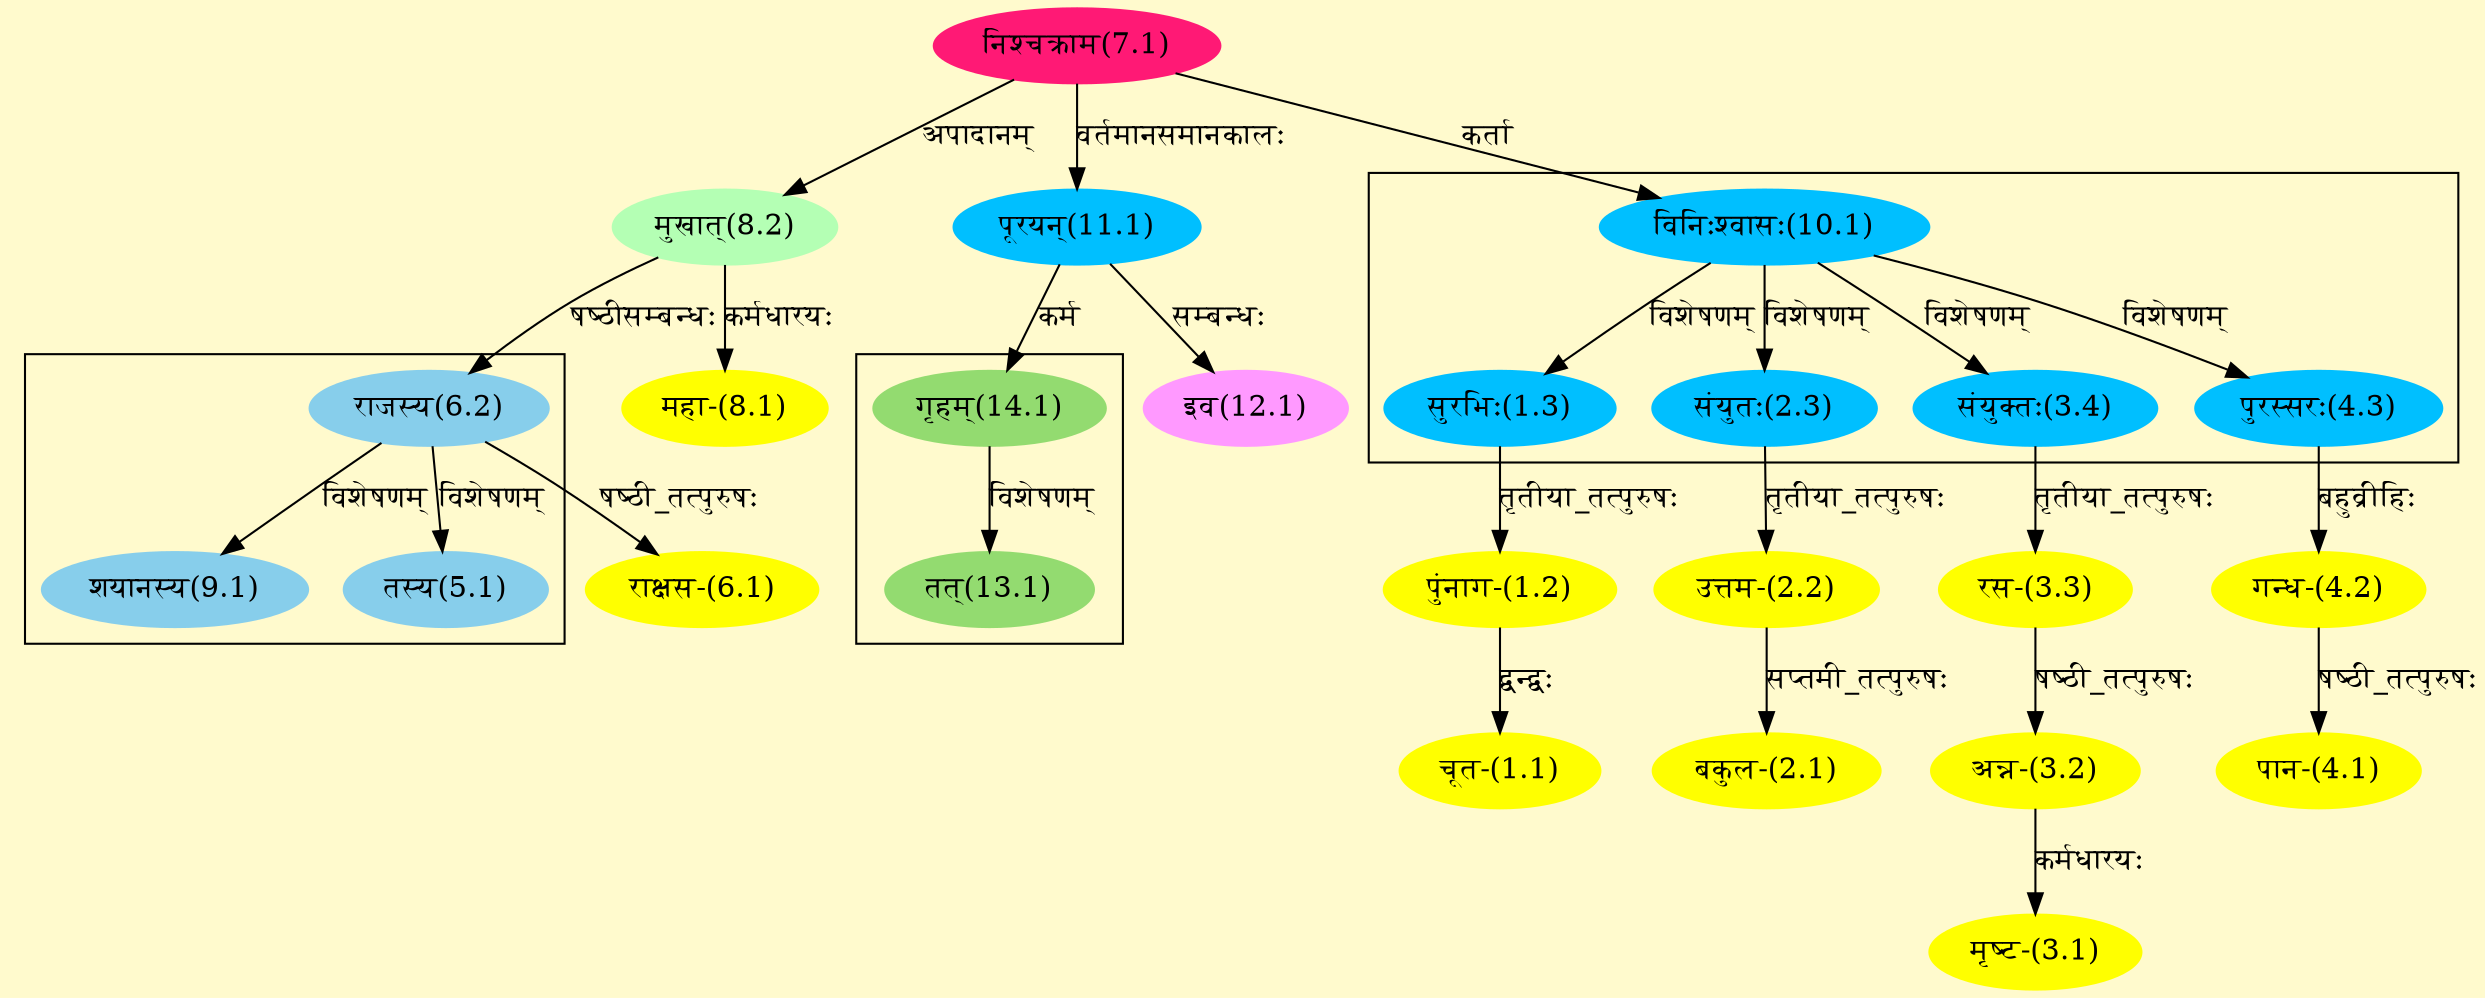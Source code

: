 digraph G{
rankdir=BT;
 compound=true;
 bgcolor="lemonchiffon1";

subgraph cluster_1{
Node1_3 [style=filled, color="#00BFFF" label = "सुरभिः(1.3)"]
Node10_1 [style=filled, color="#00BFFF" label = "विनिःश्वासः(10.1)"]
Node2_3 [style=filled, color="#00BFFF" label = "संयुतः(2.3)"]
Node3_4 [style=filled, color="#00BFFF" label = "संयुक्तः(3.4)"]
Node4_3 [style=filled, color="#00BFFF" label = "पुरस्सरः(4.3)"]

}

subgraph cluster_2{
Node5_1 [style=filled, color="#87CEEB" label = "तस्य(5.1)"]
Node6_2 [style=filled, color="#87CEEB" label = "राजस्य(6.2)"]
Node9_1 [style=filled, color="#87CEEB" label = "शयानस्य(9.1)"]

}

subgraph cluster_3{
Node13_1 [style=filled, color="#93DB70" label = "तत्(13.1)"]
Node14_1 [style=filled, color="#93DB70" label = "गृहम्(14.1)"]

}
Node1_1 [style=filled, color="#FFFF00" label = "चूत-(1.1)"]
Node1_2 [style=filled, color="#FFFF00" label = "पुंनाग-(1.2)"]
Node1_3 [style=filled, color="#00BFFF" label = "सुरभिः(1.3)"]
Node2_1 [style=filled, color="#FFFF00" label = "बकुल-(2.1)"]
Node2_2 [style=filled, color="#FFFF00" label = "उत्तम-(2.2)"]
Node2_3 [style=filled, color="#00BFFF" label = "संयुतः(2.3)"]
Node3_1 [style=filled, color="#FFFF00" label = "मृष्ट-(3.1)"]
Node3_2 [style=filled, color="#FFFF00" label = "अन्न-(3.2)"]
Node3_3 [style=filled, color="#FFFF00" label = "रस-(3.3)"]
Node3_4 [style=filled, color="#00BFFF" label = "संयुक्तः(3.4)"]
Node4_1 [style=filled, color="#FFFF00" label = "पान-(4.1)"]
Node4_2 [style=filled, color="#FFFF00" label = "गन्ध-(4.2)"]
Node4_3 [style=filled, color="#00BFFF" label = "पुरस्सरः(4.3)"]
Node6_1 [style=filled, color="#FFFF00" label = "राक्षस-(6.1)"]
Node6_2 [style=filled, color="#87CEEB" label = "राजस्य(6.2)"]
Node8_2 [style=filled, color="#B4FFB4" label = "मुखात्(8.2)"]
Node7_1 [style=filled, color="#FF1975" label = "निश्चक्राम(7.1)"]
Node [style=filled, color="" label = "()"]
Node8_1 [style=filled, color="#FFFF00" label = "महा-(8.1)"]
Node10_1 [style=filled, color="#00BFFF" label = "विनिःश्वासः(10.1)"]
Node11_1 [style=filled, color="#00BFFF" label = "पूरयन्(11.1)"]
Node12_1 [style=filled, color="#FF99FF" label = "इव(12.1)"]
Node14_1 [style=filled, color="#93DB70" label = "गृहम्(14.1)"]
/* Start of Relations section */

Node1_1 -> Node1_2 [  label="द्वन्द्वः"  dir="back" ]
Node1_2 -> Node1_3 [  label="तृतीया_तत्पुरुषः"  dir="back" ]
Node1_3 -> Node10_1 [  label="विशेषणम्"  dir="back" ]
Node2_1 -> Node2_2 [  label="सप्तमी_तत्पुरुषः"  dir="back" ]
Node2_2 -> Node2_3 [  label="तृतीया_तत्पुरुषः"  dir="back" ]
Node2_3 -> Node10_1 [  label="विशेषणम्"  dir="back" ]
Node3_1 -> Node3_2 [  label="कर्मधारयः"  dir="back" ]
Node3_2 -> Node3_3 [  label="षष्ठी_तत्पुरुषः"  dir="back" ]
Node3_3 -> Node3_4 [  label="तृतीया_तत्पुरुषः"  dir="back" ]
Node3_4 -> Node10_1 [  label="विशेषणम्"  dir="back" ]
Node4_1 -> Node4_2 [  label="षष्ठी_तत्पुरुषः"  dir="back" ]
Node4_2 -> Node4_3 [  label="बहुव्रीहिः"  dir="back" ]
Node4_3 -> Node10_1 [  label="विशेषणम्"  dir="back" ]
Node5_1 -> Node6_2 [  label="विशेषणम्"  dir="back" ]
Node6_1 -> Node6_2 [  label="षष्ठी_तत्पुरुषः"  dir="back" ]
Node6_2 -> Node8_2 [  label="षष्ठीसम्बन्धः"  dir="back" ]
Node8_1 -> Node8_2 [  label="कर्मधारयः"  dir="back" ]
Node8_2 -> Node7_1 [  label="अपादानम्"  dir="back" ]
Node9_1 -> Node6_2 [  label="विशेषणम्"  dir="back" ]
Node10_1 -> Node7_1 [  label="कर्ता"  dir="back" ]
Node11_1 -> Node7_1 [  label="वर्तमानसमानकालः"  dir="back" ]
Node12_1 -> Node11_1 [  label="सम्बन्धः"  dir="back" ]
Node13_1 -> Node14_1 [  label="विशेषणम्"  dir="back" ]
Node14_1 -> Node11_1 [  label="कर्म"  dir="back" ]
}
